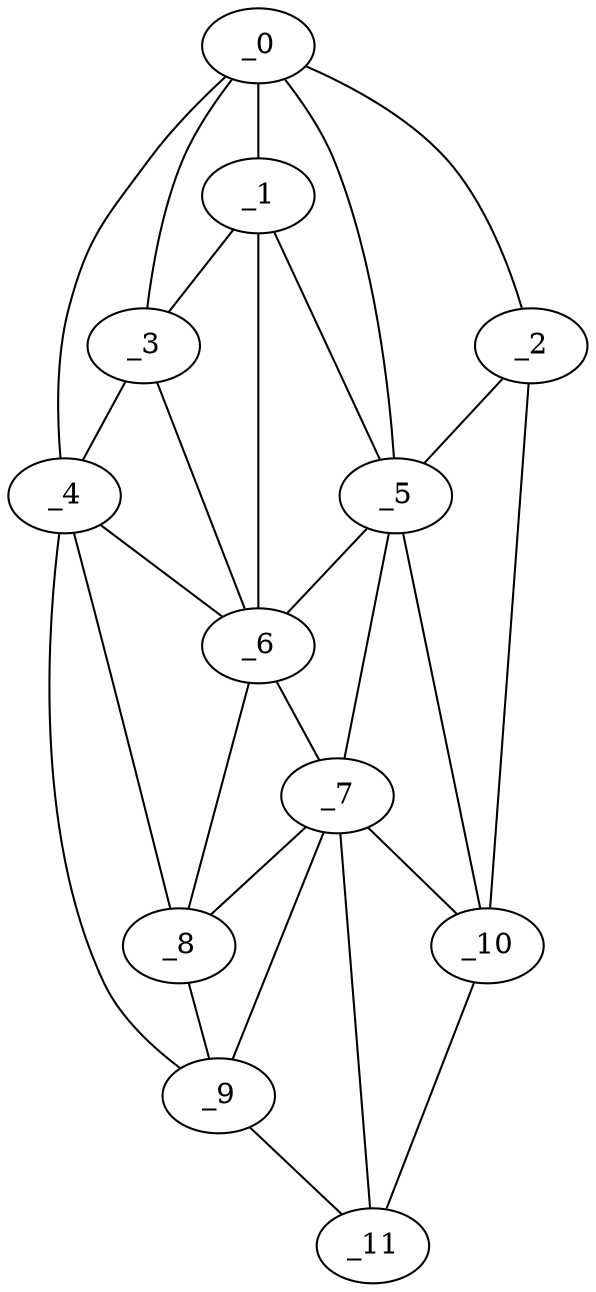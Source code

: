 graph "obj80__15.gxl" {
	_0	 [x=4,
		y=42];
	_1	 [x=14,
		y=35];
	_0 -- _1	 [valence=2];
	_2	 [x=15,
		y=103];
	_0 -- _2	 [valence=1];
	_3	 [x=23,
		y=26];
	_0 -- _3	 [valence=1];
	_4	 [x=31,
		y=16];
	_0 -- _4	 [valence=1];
	_5	 [x=36,
		y=77];
	_0 -- _5	 [valence=2];
	_1 -- _3	 [valence=2];
	_1 -- _5	 [valence=2];
	_6	 [x=57,
		y=58];
	_1 -- _6	 [valence=2];
	_2 -- _5	 [valence=2];
	_10	 [x=119,
		y=110];
	_2 -- _10	 [valence=1];
	_3 -- _4	 [valence=2];
	_3 -- _6	 [valence=1];
	_4 -- _6	 [valence=2];
	_8	 [x=67,
		y=49];
	_4 -- _8	 [valence=2];
	_9	 [x=73,
		y=46];
	_4 -- _9	 [valence=1];
	_5 -- _6	 [valence=1];
	_7	 [x=63,
		y=58];
	_5 -- _7	 [valence=2];
	_5 -- _10	 [valence=1];
	_6 -- _7	 [valence=2];
	_6 -- _8	 [valence=2];
	_7 -- _8	 [valence=2];
	_7 -- _9	 [valence=2];
	_7 -- _10	 [valence=2];
	_11	 [x=126,
		y=99];
	_7 -- _11	 [valence=2];
	_8 -- _9	 [valence=2];
	_9 -- _11	 [valence=1];
	_10 -- _11	 [valence=1];
}
